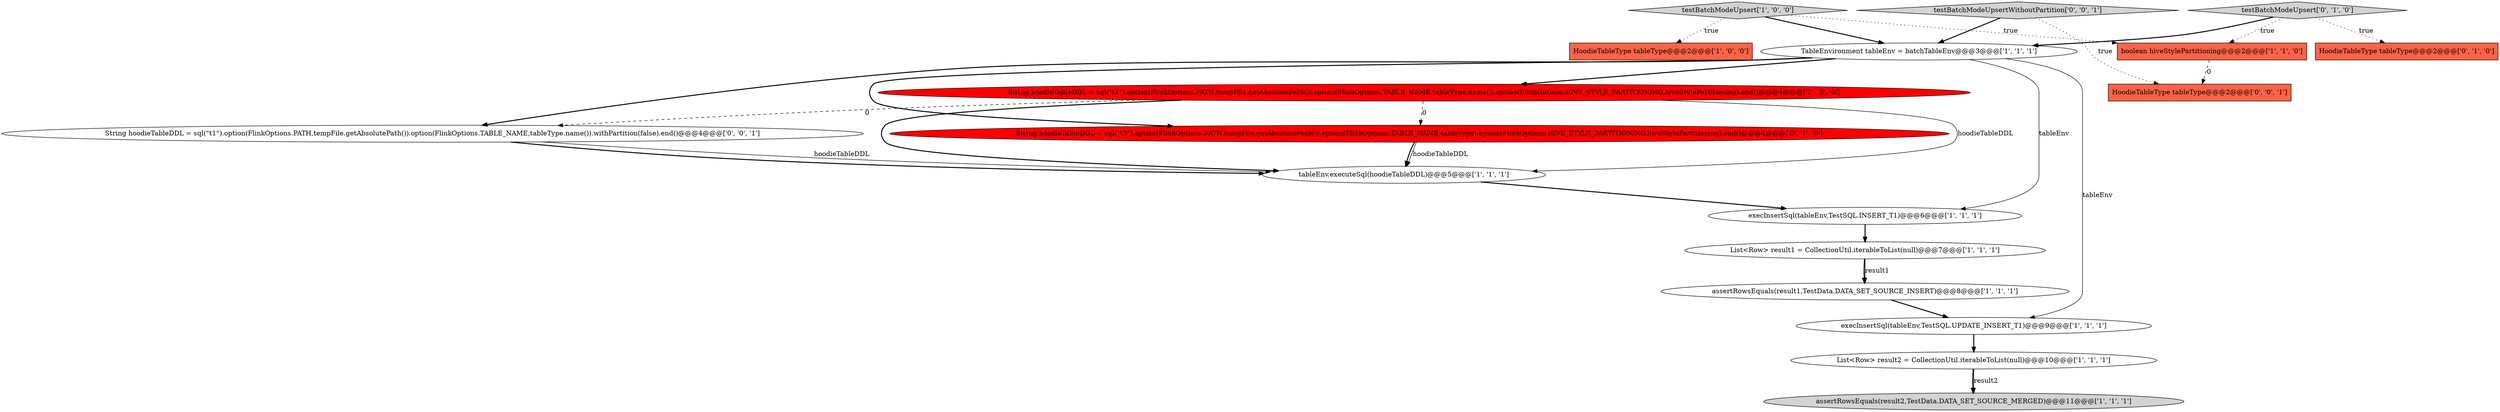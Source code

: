 digraph {
17 [style = filled, label = "HoodieTableType tableType@@@2@@@['0', '0', '1']", fillcolor = tomato, shape = box image = "AAA0AAABBB3BBB"];
10 [style = filled, label = "assertRowsEquals(result2,TestData.DATA_SET_SOURCE_MERGED)@@@11@@@['1', '1', '1']", fillcolor = lightgray, shape = ellipse image = "AAA0AAABBB1BBB"];
16 [style = filled, label = "String hoodieTableDDL = sql(\"t1\").option(FlinkOptions.PATH,tempFile.getAbsolutePath()).option(FlinkOptions.TABLE_NAME,tableType.name()).withPartition(false).end()@@@4@@@['0', '0', '1']", fillcolor = white, shape = ellipse image = "AAA0AAABBB3BBB"];
6 [style = filled, label = "TableEnvironment tableEnv = batchTableEnv@@@3@@@['1', '1', '1']", fillcolor = white, shape = ellipse image = "AAA0AAABBB1BBB"];
2 [style = filled, label = "testBatchModeUpsert['1', '0', '0']", fillcolor = lightgray, shape = diamond image = "AAA0AAABBB1BBB"];
9 [style = filled, label = "assertRowsEquals(result1,TestData.DATA_SET_SOURCE_INSERT)@@@8@@@['1', '1', '1']", fillcolor = white, shape = ellipse image = "AAA0AAABBB1BBB"];
12 [style = filled, label = "testBatchModeUpsert['0', '1', '0']", fillcolor = lightgray, shape = diamond image = "AAA0AAABBB2BBB"];
1 [style = filled, label = "execInsertSql(tableEnv,TestSQL.UPDATE_INSERT_T1)@@@9@@@['1', '1', '1']", fillcolor = white, shape = ellipse image = "AAA0AAABBB1BBB"];
3 [style = filled, label = "tableEnv.executeSql(hoodieTableDDL)@@@5@@@['1', '1', '1']", fillcolor = white, shape = ellipse image = "AAA0AAABBB1BBB"];
8 [style = filled, label = "List<Row> result1 = CollectionUtil.iterableToList(null)@@@7@@@['1', '1', '1']", fillcolor = white, shape = ellipse image = "AAA0AAABBB1BBB"];
15 [style = filled, label = "testBatchModeUpsertWithoutPartition['0', '0', '1']", fillcolor = lightgray, shape = diamond image = "AAA0AAABBB3BBB"];
7 [style = filled, label = "execInsertSql(tableEnv,TestSQL.INSERT_T1)@@@6@@@['1', '1', '1']", fillcolor = white, shape = ellipse image = "AAA0AAABBB1BBB"];
0 [style = filled, label = "HoodieTableType tableType@@@2@@@['1', '0', '0']", fillcolor = tomato, shape = box image = "AAA0AAABBB1BBB"];
13 [style = filled, label = "HoodieTableType tableType@@@2@@@['0', '1', '0']", fillcolor = tomato, shape = box image = "AAA0AAABBB2BBB"];
14 [style = filled, label = "String hoodieTableDDL = sql(\"t1\").option(FlinkOptions.PATH,tempFile.getAbsolutePath()).option(FlinkOptions.TABLE_NAME,tableType).option(FlinkOptions.HIVE_STYLE_PARTITIONING,hiveStylePartitioning).end()@@@4@@@['0', '1', '0']", fillcolor = red, shape = ellipse image = "AAA1AAABBB2BBB"];
4 [style = filled, label = "List<Row> result2 = CollectionUtil.iterableToList(null)@@@10@@@['1', '1', '1']", fillcolor = white, shape = ellipse image = "AAA0AAABBB1BBB"];
11 [style = filled, label = "boolean hiveStylePartitioning@@@2@@@['1', '1', '0']", fillcolor = tomato, shape = box image = "AAA0AAABBB1BBB"];
5 [style = filled, label = "String hoodieTableDDL = sql(\"t1\").option(FlinkOptions.PATH,tempFile.getAbsolutePath()).option(FlinkOptions.TABLE_NAME,tableType.name()).option(FlinkOptions.HIVE_STYLE_PARTITIONING,hiveStylePartitioning).end()@@@4@@@['1', '0', '0']", fillcolor = red, shape = ellipse image = "AAA1AAABBB1BBB"];
5->3 [style = bold, label=""];
4->10 [style = bold, label=""];
14->3 [style = bold, label=""];
16->3 [style = bold, label=""];
1->4 [style = bold, label=""];
5->14 [style = dashed, label="0"];
2->0 [style = dotted, label="true"];
16->3 [style = solid, label="hoodieTableDDL"];
2->6 [style = bold, label=""];
14->3 [style = solid, label="hoodieTableDDL"];
8->9 [style = solid, label="result1"];
6->1 [style = solid, label="tableEnv"];
15->6 [style = bold, label=""];
11->17 [style = dashed, label="0"];
7->8 [style = bold, label=""];
12->6 [style = bold, label=""];
5->3 [style = solid, label="hoodieTableDDL"];
2->11 [style = dotted, label="true"];
6->14 [style = bold, label=""];
12->11 [style = dotted, label="true"];
15->17 [style = dotted, label="true"];
5->16 [style = dashed, label="0"];
6->5 [style = bold, label=""];
12->13 [style = dotted, label="true"];
3->7 [style = bold, label=""];
4->10 [style = solid, label="result2"];
6->16 [style = bold, label=""];
8->9 [style = bold, label=""];
6->7 [style = solid, label="tableEnv"];
9->1 [style = bold, label=""];
}

